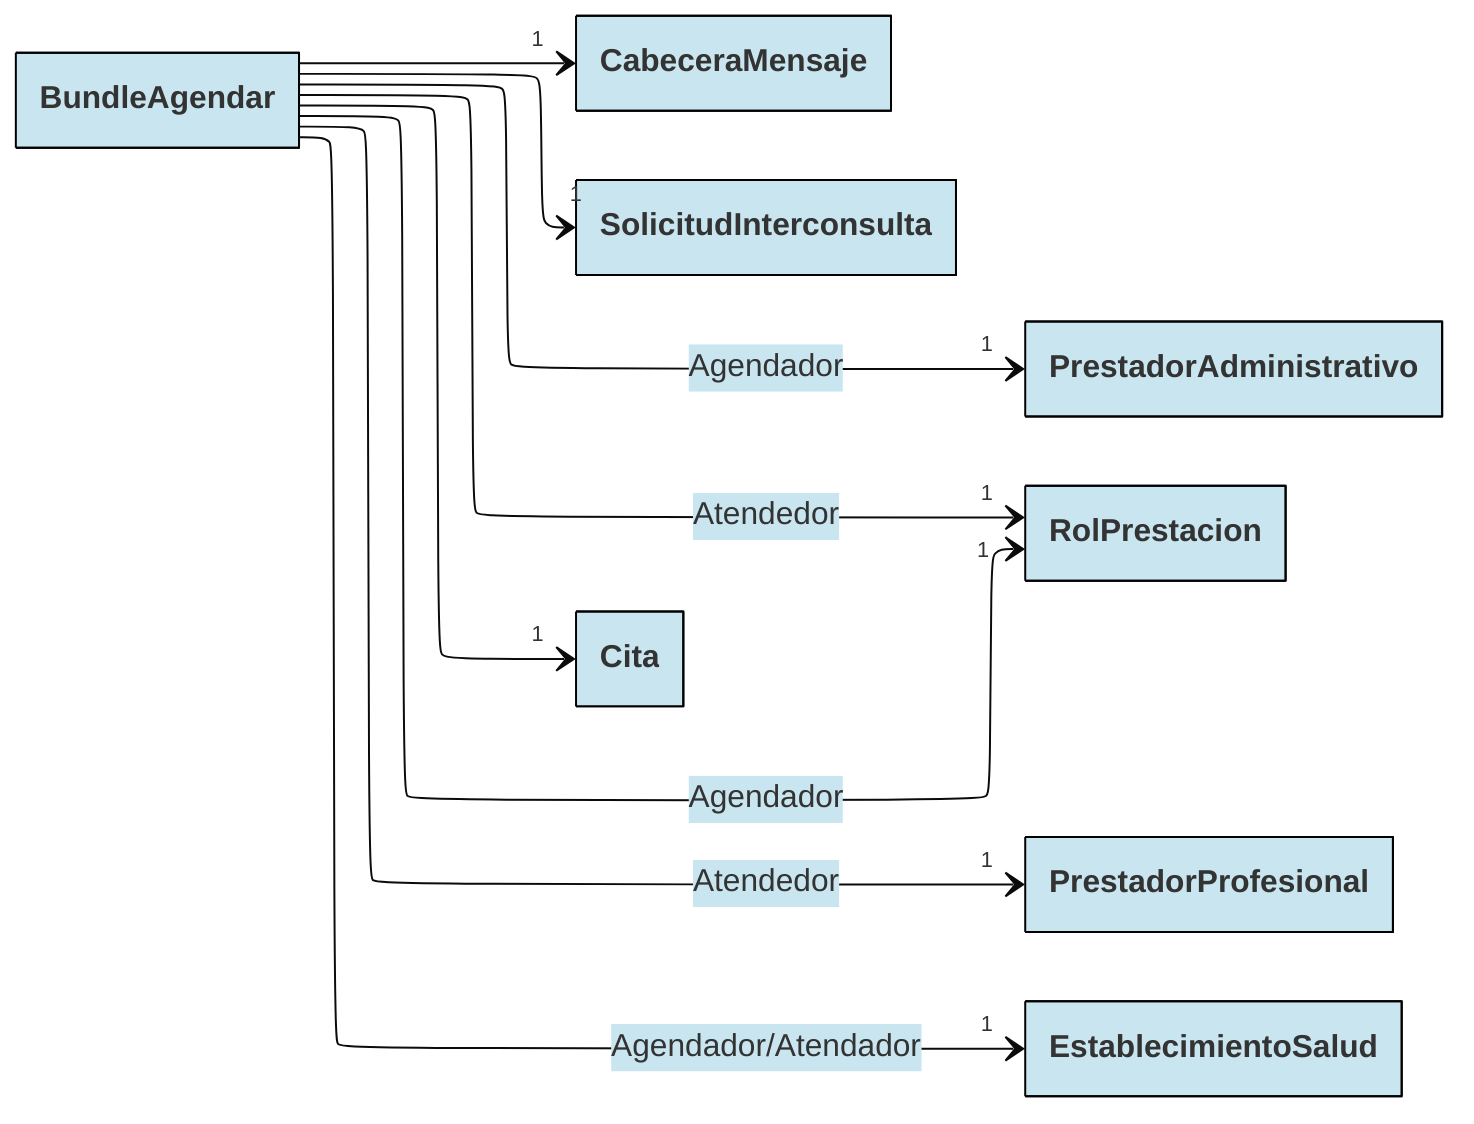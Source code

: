 ---
config:
  layout: elk
  theme: base
  class:
    hideEmptyMembersBox: true
  themeVariables:
    primaryBorderColor: "#000000"
    primaryColor: "#C9E6F0"
---

classDiagram
direction LR

BundleAgendar --> "1" CabeceraMensaje
link CabeceraMensaje "https://github.com/chris-f23/diagramas-fhir-tei/blob/main/docs/CabeceraMensaje.mmd"


BundleAgendar --> "1" SolicitudInterconsulta
link SolicitudInterconsulta "https://github.com/chris-f23/diagramas-fhir-tei/blob/main/docs/SolicitudInterconsulta.mmd"

BundleAgendar --> "1" PrestadorAdministrativo: Agendador
link SolicitudInterconsulta "https://github.com/chris-f23/diagramas-fhir-tei/blob/main/docs/Prestador.mmd"

BundleAgendar --> "1" RolPrestacion: Agendador
BundleAgendar --> "1" RolPrestacion: Atendedor
link RolPrestacion "https://github.com/chris-f23/diagramas-fhir-tei/blob/main/docs/RolPrestacion.mmd"

BundleAgendar --> "1" PrestadorProfesional: Atendedor
link PrestadorProfesional "https://github.com/chris-f23/diagramas-fhir-tei/blob/main/docs/Prestador.mmd"

BundleAgendar --> "1" EstablecimientoSalud: Agendador/Atendador
link EstablecimientoSalud "https://github.com/chris-f23/diagramas-fhir-tei/blob/main/docs/EstablecimientoSalud.mmd"


BundleAgendar --> "1" Cita
link Cita "https://github.com/chris-f23/diagramas-fhir-tei/blob/main/docs/Cita.mmd"

%% RolPrestacion ..> "1" EstablecimientoSalud
%% RolPrestacion ..> "1" Profesional

%% SolicitudInterconsulta ..> "1" Paciente: Subject
%% SolicitudInterconsulta ..> "0..1" AtencionInicial: Encounter
%% SolicitudInterconsulta ..> "0..1" RolPrestacion: Requester


%% AtencionInicial ..> "1" Paciente: Subject
%% AtencionInicial ..> "1" CondicionDiagnostico: Diagnostico de inicio



%% SolicitudInterconsulta ..> "0..1" CondicionDiagnostico: Diagnostico de inicio
%% SolicitudInterconsulta ..> "*" AlergiaOIntolerancia: Alergias
%% SolicitudInterconsulta ..> "0..1" Observacion: Indice de comorbilidad
%% SolicitudInterconsulta ..> "0..1" Observacion: Es cuidador
%% SolicitudInterconsulta ..> "0..1" Observacion: Tiene discapacidad
%% SolicitudInterconsulta ..> "0..1" MotivoDerivacion: Motivo de derivación
%% SolicitudInterconsulta ..> "*" SolicitudExamen: Solicitudes de examenes
%% SolicitudInterconsulta ..> "*" Observacion: Resultados de examenes